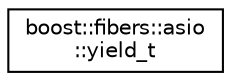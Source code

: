 digraph "Graphical Class Hierarchy"
{
  edge [fontname="Helvetica",fontsize="10",labelfontname="Helvetica",labelfontsize="10"];
  node [fontname="Helvetica",fontsize="10",shape=record];
  rankdir="LR";
  Node0 [label="boost::fibers::asio\l::yield_t",height=0.2,width=0.4,color="black", fillcolor="white", style="filled",URL="$classboost_1_1fibers_1_1asio_1_1yield__t.html"];
}
